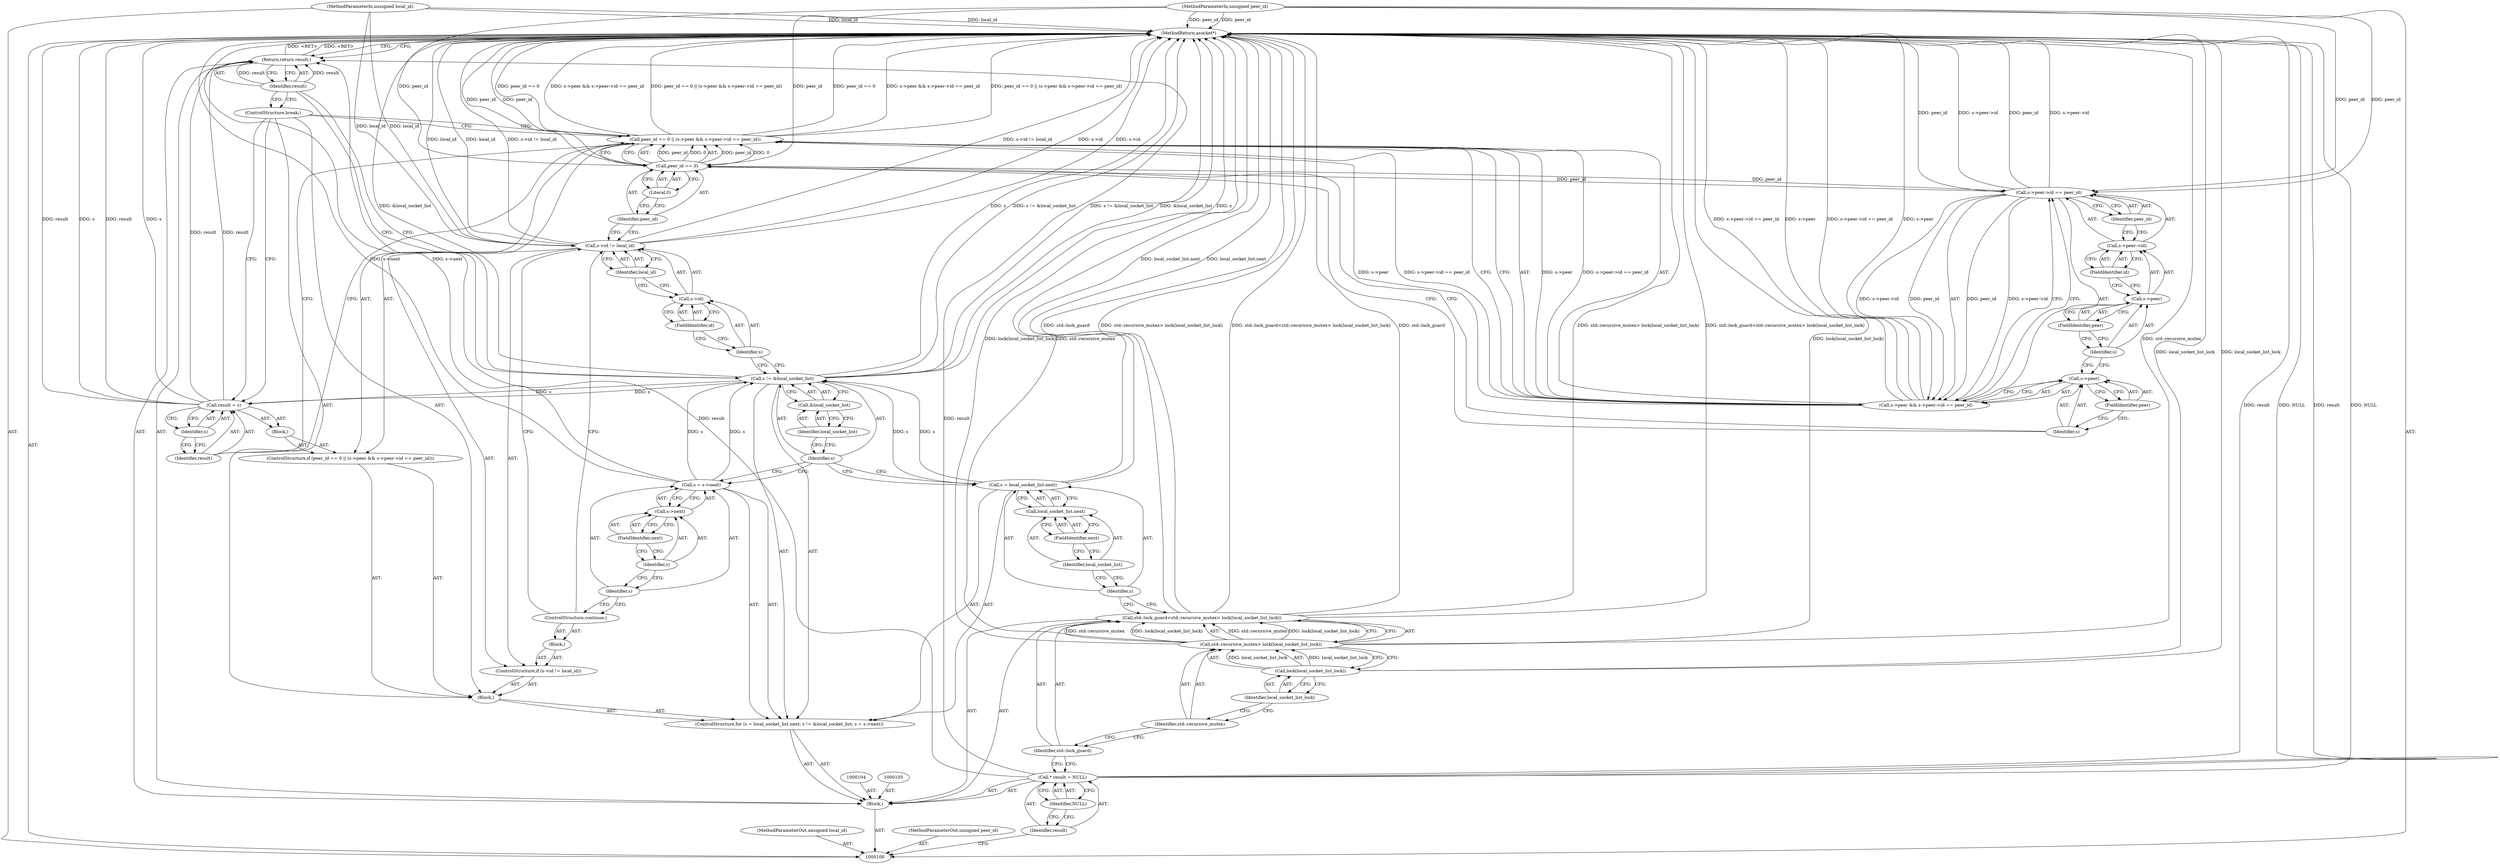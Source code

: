 digraph "0_Android_268068f25673242d1d5130d96202d3288c91b700_0" {
"1000162" [label="(MethodReturn,asocket*)"];
"1000101" [label="(MethodParameterIn,unsigned local_id)"];
"1000223" [label="(MethodParameterOut,unsigned local_id)"];
"1000102" [label="(MethodParameterIn,unsigned peer_id)"];
"1000224" [label="(MethodParameterOut,unsigned peer_id)"];
"1000103" [label="(Block,)"];
"1000139" [label="(ControlStructure,if (peer_id == 0 || (s->peer && s->peer->id == peer_id)))"];
"1000143" [label="(Literal,0)"];
"1000144" [label="(Call,s->peer && s->peer->id == peer_id)"];
"1000145" [label="(Call,s->peer)"];
"1000146" [label="(Identifier,s)"];
"1000147" [label="(FieldIdentifier,peer)"];
"1000148" [label="(Call,s->peer->id == peer_id)"];
"1000149" [label="(Call,s->peer->id)"];
"1000150" [label="(Call,s->peer)"];
"1000151" [label="(Identifier,s)"];
"1000152" [label="(FieldIdentifier,peer)"];
"1000153" [label="(FieldIdentifier,id)"];
"1000154" [label="(Identifier,peer_id)"];
"1000140" [label="(Call,peer_id == 0 || (s->peer && s->peer->id == peer_id))"];
"1000141" [label="(Call,peer_id == 0)"];
"1000142" [label="(Identifier,peer_id)"];
"1000155" [label="(Block,)"];
"1000156" [label="(Call,result = s)"];
"1000157" [label="(Identifier,result)"];
"1000158" [label="(Identifier,s)"];
"1000159" [label="(ControlStructure,break;)"];
"1000161" [label="(Identifier,result)"];
"1000160" [label="(Return,return result;)"];
"1000106" [label="(Call,* result = NULL)"];
"1000107" [label="(Identifier,result)"];
"1000108" [label="(Identifier,NULL)"];
"1000111" [label="(Call,std::recursive_mutex> lock(local_socket_list_lock))"];
"1000112" [label="(Identifier,std::recursive_mutex)"];
"1000109" [label="(Call,std::lock_guard<std::recursive_mutex> lock(local_socket_list_lock))"];
"1000110" [label="(Identifier,std::lock_guard)"];
"1000113" [label="(Call,lock(local_socket_list_lock))"];
"1000114" [label="(Identifier,local_socket_list_lock)"];
"1000116" [label="(Call,s = local_socket_list.next)"];
"1000117" [label="(Identifier,s)"];
"1000118" [label="(Call,local_socket_list.next)"];
"1000119" [label="(Identifier,local_socket_list)"];
"1000120" [label="(FieldIdentifier,next)"];
"1000121" [label="(Call,s != &local_socket_list)"];
"1000122" [label="(Identifier,s)"];
"1000123" [label="(Call,&local_socket_list)"];
"1000124" [label="(Identifier,local_socket_list)"];
"1000115" [label="(ControlStructure,for (s = local_socket_list.next; s != &local_socket_list; s = s->next))"];
"1000125" [label="(Call,s = s->next)"];
"1000126" [label="(Identifier,s)"];
"1000127" [label="(Call,s->next)"];
"1000128" [label="(Identifier,s)"];
"1000129" [label="(FieldIdentifier,next)"];
"1000130" [label="(Block,)"];
"1000132" [label="(Call,s->id != local_id)"];
"1000133" [label="(Call,s->id)"];
"1000134" [label="(Identifier,s)"];
"1000135" [label="(FieldIdentifier,id)"];
"1000136" [label="(Identifier,local_id)"];
"1000137" [label="(Block,)"];
"1000131" [label="(ControlStructure,if (s->id != local_id))"];
"1000138" [label="(ControlStructure,continue;)"];
"1000162" -> "1000100"  [label="AST: "];
"1000162" -> "1000160"  [label="CFG: "];
"1000141" -> "1000162"  [label="DDG: peer_id"];
"1000106" -> "1000162"  [label="DDG: NULL"];
"1000106" -> "1000162"  [label="DDG: result"];
"1000156" -> "1000162"  [label="DDG: result"];
"1000156" -> "1000162"  [label="DDG: s"];
"1000113" -> "1000162"  [label="DDG: local_socket_list_lock"];
"1000140" -> "1000162"  [label="DDG: peer_id == 0 || (s->peer && s->peer->id == peer_id)"];
"1000140" -> "1000162"  [label="DDG: peer_id == 0"];
"1000140" -> "1000162"  [label="DDG: s->peer && s->peer->id == peer_id"];
"1000121" -> "1000162"  [label="DDG: s != &local_socket_list"];
"1000121" -> "1000162"  [label="DDG: &local_socket_list"];
"1000121" -> "1000162"  [label="DDG: s"];
"1000125" -> "1000162"  [label="DDG: s->next"];
"1000116" -> "1000162"  [label="DDG: local_socket_list.next"];
"1000148" -> "1000162"  [label="DDG: peer_id"];
"1000148" -> "1000162"  [label="DDG: s->peer->id"];
"1000132" -> "1000162"  [label="DDG: s->id != local_id"];
"1000132" -> "1000162"  [label="DDG: s->id"];
"1000132" -> "1000162"  [label="DDG: local_id"];
"1000144" -> "1000162"  [label="DDG: s->peer->id == peer_id"];
"1000144" -> "1000162"  [label="DDG: s->peer"];
"1000102" -> "1000162"  [label="DDG: peer_id"];
"1000111" -> "1000162"  [label="DDG: std::recursive_mutex"];
"1000111" -> "1000162"  [label="DDG: lock(local_socket_list_lock)"];
"1000101" -> "1000162"  [label="DDG: local_id"];
"1000109" -> "1000162"  [label="DDG: std::lock_guard"];
"1000109" -> "1000162"  [label="DDG: std::recursive_mutex> lock(local_socket_list_lock)"];
"1000109" -> "1000162"  [label="DDG: std::lock_guard<std::recursive_mutex> lock(local_socket_list_lock)"];
"1000160" -> "1000162"  [label="DDG: <RET>"];
"1000101" -> "1000100"  [label="AST: "];
"1000101" -> "1000162"  [label="DDG: local_id"];
"1000101" -> "1000132"  [label="DDG: local_id"];
"1000223" -> "1000100"  [label="AST: "];
"1000102" -> "1000100"  [label="AST: "];
"1000102" -> "1000162"  [label="DDG: peer_id"];
"1000102" -> "1000141"  [label="DDG: peer_id"];
"1000102" -> "1000148"  [label="DDG: peer_id"];
"1000224" -> "1000100"  [label="AST: "];
"1000103" -> "1000100"  [label="AST: "];
"1000104" -> "1000103"  [label="AST: "];
"1000105" -> "1000103"  [label="AST: "];
"1000106" -> "1000103"  [label="AST: "];
"1000109" -> "1000103"  [label="AST: "];
"1000115" -> "1000103"  [label="AST: "];
"1000160" -> "1000103"  [label="AST: "];
"1000139" -> "1000130"  [label="AST: "];
"1000140" -> "1000139"  [label="AST: "];
"1000155" -> "1000139"  [label="AST: "];
"1000143" -> "1000141"  [label="AST: "];
"1000143" -> "1000142"  [label="CFG: "];
"1000141" -> "1000143"  [label="CFG: "];
"1000144" -> "1000140"  [label="AST: "];
"1000144" -> "1000145"  [label="CFG: "];
"1000144" -> "1000148"  [label="CFG: "];
"1000145" -> "1000144"  [label="AST: "];
"1000148" -> "1000144"  [label="AST: "];
"1000140" -> "1000144"  [label="CFG: "];
"1000144" -> "1000162"  [label="DDG: s->peer->id == peer_id"];
"1000144" -> "1000162"  [label="DDG: s->peer"];
"1000144" -> "1000140"  [label="DDG: s->peer"];
"1000144" -> "1000140"  [label="DDG: s->peer->id == peer_id"];
"1000148" -> "1000144"  [label="DDG: s->peer->id"];
"1000148" -> "1000144"  [label="DDG: peer_id"];
"1000145" -> "1000144"  [label="AST: "];
"1000145" -> "1000147"  [label="CFG: "];
"1000146" -> "1000145"  [label="AST: "];
"1000147" -> "1000145"  [label="AST: "];
"1000151" -> "1000145"  [label="CFG: "];
"1000144" -> "1000145"  [label="CFG: "];
"1000146" -> "1000145"  [label="AST: "];
"1000146" -> "1000141"  [label="CFG: "];
"1000147" -> "1000146"  [label="CFG: "];
"1000147" -> "1000145"  [label="AST: "];
"1000147" -> "1000146"  [label="CFG: "];
"1000145" -> "1000147"  [label="CFG: "];
"1000148" -> "1000144"  [label="AST: "];
"1000148" -> "1000154"  [label="CFG: "];
"1000149" -> "1000148"  [label="AST: "];
"1000154" -> "1000148"  [label="AST: "];
"1000144" -> "1000148"  [label="CFG: "];
"1000148" -> "1000162"  [label="DDG: peer_id"];
"1000148" -> "1000162"  [label="DDG: s->peer->id"];
"1000148" -> "1000144"  [label="DDG: s->peer->id"];
"1000148" -> "1000144"  [label="DDG: peer_id"];
"1000141" -> "1000148"  [label="DDG: peer_id"];
"1000102" -> "1000148"  [label="DDG: peer_id"];
"1000149" -> "1000148"  [label="AST: "];
"1000149" -> "1000153"  [label="CFG: "];
"1000150" -> "1000149"  [label="AST: "];
"1000153" -> "1000149"  [label="AST: "];
"1000154" -> "1000149"  [label="CFG: "];
"1000150" -> "1000149"  [label="AST: "];
"1000150" -> "1000152"  [label="CFG: "];
"1000151" -> "1000150"  [label="AST: "];
"1000152" -> "1000150"  [label="AST: "];
"1000153" -> "1000150"  [label="CFG: "];
"1000151" -> "1000150"  [label="AST: "];
"1000151" -> "1000145"  [label="CFG: "];
"1000152" -> "1000151"  [label="CFG: "];
"1000152" -> "1000150"  [label="AST: "];
"1000152" -> "1000151"  [label="CFG: "];
"1000150" -> "1000152"  [label="CFG: "];
"1000153" -> "1000149"  [label="AST: "];
"1000153" -> "1000150"  [label="CFG: "];
"1000149" -> "1000153"  [label="CFG: "];
"1000154" -> "1000148"  [label="AST: "];
"1000154" -> "1000149"  [label="CFG: "];
"1000148" -> "1000154"  [label="CFG: "];
"1000140" -> "1000139"  [label="AST: "];
"1000140" -> "1000141"  [label="CFG: "];
"1000140" -> "1000144"  [label="CFG: "];
"1000141" -> "1000140"  [label="AST: "];
"1000144" -> "1000140"  [label="AST: "];
"1000157" -> "1000140"  [label="CFG: "];
"1000159" -> "1000140"  [label="CFG: "];
"1000140" -> "1000162"  [label="DDG: peer_id == 0 || (s->peer && s->peer->id == peer_id)"];
"1000140" -> "1000162"  [label="DDG: peer_id == 0"];
"1000140" -> "1000162"  [label="DDG: s->peer && s->peer->id == peer_id"];
"1000141" -> "1000140"  [label="DDG: peer_id"];
"1000141" -> "1000140"  [label="DDG: 0"];
"1000144" -> "1000140"  [label="DDG: s->peer"];
"1000144" -> "1000140"  [label="DDG: s->peer->id == peer_id"];
"1000141" -> "1000140"  [label="AST: "];
"1000141" -> "1000143"  [label="CFG: "];
"1000142" -> "1000141"  [label="AST: "];
"1000143" -> "1000141"  [label="AST: "];
"1000146" -> "1000141"  [label="CFG: "];
"1000140" -> "1000141"  [label="CFG: "];
"1000141" -> "1000162"  [label="DDG: peer_id"];
"1000141" -> "1000140"  [label="DDG: peer_id"];
"1000141" -> "1000140"  [label="DDG: 0"];
"1000102" -> "1000141"  [label="DDG: peer_id"];
"1000141" -> "1000148"  [label="DDG: peer_id"];
"1000142" -> "1000141"  [label="AST: "];
"1000142" -> "1000132"  [label="CFG: "];
"1000143" -> "1000142"  [label="CFG: "];
"1000155" -> "1000139"  [label="AST: "];
"1000156" -> "1000155"  [label="AST: "];
"1000156" -> "1000155"  [label="AST: "];
"1000156" -> "1000158"  [label="CFG: "];
"1000157" -> "1000156"  [label="AST: "];
"1000158" -> "1000156"  [label="AST: "];
"1000159" -> "1000156"  [label="CFG: "];
"1000156" -> "1000162"  [label="DDG: result"];
"1000156" -> "1000162"  [label="DDG: s"];
"1000121" -> "1000156"  [label="DDG: s"];
"1000156" -> "1000160"  [label="DDG: result"];
"1000157" -> "1000156"  [label="AST: "];
"1000157" -> "1000140"  [label="CFG: "];
"1000158" -> "1000157"  [label="CFG: "];
"1000158" -> "1000156"  [label="AST: "];
"1000158" -> "1000157"  [label="CFG: "];
"1000156" -> "1000158"  [label="CFG: "];
"1000159" -> "1000130"  [label="AST: "];
"1000159" -> "1000156"  [label="CFG: "];
"1000159" -> "1000140"  [label="CFG: "];
"1000161" -> "1000159"  [label="CFG: "];
"1000161" -> "1000160"  [label="AST: "];
"1000161" -> "1000121"  [label="CFG: "];
"1000161" -> "1000159"  [label="CFG: "];
"1000160" -> "1000161"  [label="CFG: "];
"1000161" -> "1000160"  [label="DDG: result"];
"1000160" -> "1000103"  [label="AST: "];
"1000160" -> "1000161"  [label="CFG: "];
"1000161" -> "1000160"  [label="AST: "];
"1000162" -> "1000160"  [label="CFG: "];
"1000160" -> "1000162"  [label="DDG: <RET>"];
"1000161" -> "1000160"  [label="DDG: result"];
"1000106" -> "1000160"  [label="DDG: result"];
"1000156" -> "1000160"  [label="DDG: result"];
"1000106" -> "1000103"  [label="AST: "];
"1000106" -> "1000108"  [label="CFG: "];
"1000107" -> "1000106"  [label="AST: "];
"1000108" -> "1000106"  [label="AST: "];
"1000110" -> "1000106"  [label="CFG: "];
"1000106" -> "1000162"  [label="DDG: NULL"];
"1000106" -> "1000162"  [label="DDG: result"];
"1000106" -> "1000160"  [label="DDG: result"];
"1000107" -> "1000106"  [label="AST: "];
"1000107" -> "1000100"  [label="CFG: "];
"1000108" -> "1000107"  [label="CFG: "];
"1000108" -> "1000106"  [label="AST: "];
"1000108" -> "1000107"  [label="CFG: "];
"1000106" -> "1000108"  [label="CFG: "];
"1000111" -> "1000109"  [label="AST: "];
"1000111" -> "1000113"  [label="CFG: "];
"1000112" -> "1000111"  [label="AST: "];
"1000113" -> "1000111"  [label="AST: "];
"1000109" -> "1000111"  [label="CFG: "];
"1000111" -> "1000162"  [label="DDG: std::recursive_mutex"];
"1000111" -> "1000162"  [label="DDG: lock(local_socket_list_lock)"];
"1000111" -> "1000109"  [label="DDG: std::recursive_mutex"];
"1000111" -> "1000109"  [label="DDG: lock(local_socket_list_lock)"];
"1000113" -> "1000111"  [label="DDG: local_socket_list_lock"];
"1000112" -> "1000111"  [label="AST: "];
"1000112" -> "1000110"  [label="CFG: "];
"1000114" -> "1000112"  [label="CFG: "];
"1000109" -> "1000103"  [label="AST: "];
"1000109" -> "1000111"  [label="CFG: "];
"1000110" -> "1000109"  [label="AST: "];
"1000111" -> "1000109"  [label="AST: "];
"1000117" -> "1000109"  [label="CFG: "];
"1000109" -> "1000162"  [label="DDG: std::lock_guard"];
"1000109" -> "1000162"  [label="DDG: std::recursive_mutex> lock(local_socket_list_lock)"];
"1000109" -> "1000162"  [label="DDG: std::lock_guard<std::recursive_mutex> lock(local_socket_list_lock)"];
"1000111" -> "1000109"  [label="DDG: std::recursive_mutex"];
"1000111" -> "1000109"  [label="DDG: lock(local_socket_list_lock)"];
"1000110" -> "1000109"  [label="AST: "];
"1000110" -> "1000106"  [label="CFG: "];
"1000112" -> "1000110"  [label="CFG: "];
"1000113" -> "1000111"  [label="AST: "];
"1000113" -> "1000114"  [label="CFG: "];
"1000114" -> "1000113"  [label="AST: "];
"1000111" -> "1000113"  [label="CFG: "];
"1000113" -> "1000162"  [label="DDG: local_socket_list_lock"];
"1000113" -> "1000111"  [label="DDG: local_socket_list_lock"];
"1000114" -> "1000113"  [label="AST: "];
"1000114" -> "1000112"  [label="CFG: "];
"1000113" -> "1000114"  [label="CFG: "];
"1000116" -> "1000115"  [label="AST: "];
"1000116" -> "1000118"  [label="CFG: "];
"1000117" -> "1000116"  [label="AST: "];
"1000118" -> "1000116"  [label="AST: "];
"1000122" -> "1000116"  [label="CFG: "];
"1000116" -> "1000162"  [label="DDG: local_socket_list.next"];
"1000116" -> "1000121"  [label="DDG: s"];
"1000117" -> "1000116"  [label="AST: "];
"1000117" -> "1000109"  [label="CFG: "];
"1000119" -> "1000117"  [label="CFG: "];
"1000118" -> "1000116"  [label="AST: "];
"1000118" -> "1000120"  [label="CFG: "];
"1000119" -> "1000118"  [label="AST: "];
"1000120" -> "1000118"  [label="AST: "];
"1000116" -> "1000118"  [label="CFG: "];
"1000119" -> "1000118"  [label="AST: "];
"1000119" -> "1000117"  [label="CFG: "];
"1000120" -> "1000119"  [label="CFG: "];
"1000120" -> "1000118"  [label="AST: "];
"1000120" -> "1000119"  [label="CFG: "];
"1000118" -> "1000120"  [label="CFG: "];
"1000121" -> "1000115"  [label="AST: "];
"1000121" -> "1000123"  [label="CFG: "];
"1000122" -> "1000121"  [label="AST: "];
"1000123" -> "1000121"  [label="AST: "];
"1000134" -> "1000121"  [label="CFG: "];
"1000161" -> "1000121"  [label="CFG: "];
"1000121" -> "1000162"  [label="DDG: s != &local_socket_list"];
"1000121" -> "1000162"  [label="DDG: &local_socket_list"];
"1000121" -> "1000162"  [label="DDG: s"];
"1000116" -> "1000121"  [label="DDG: s"];
"1000125" -> "1000121"  [label="DDG: s"];
"1000121" -> "1000156"  [label="DDG: s"];
"1000122" -> "1000121"  [label="AST: "];
"1000122" -> "1000116"  [label="CFG: "];
"1000122" -> "1000125"  [label="CFG: "];
"1000124" -> "1000122"  [label="CFG: "];
"1000123" -> "1000121"  [label="AST: "];
"1000123" -> "1000124"  [label="CFG: "];
"1000124" -> "1000123"  [label="AST: "];
"1000121" -> "1000123"  [label="CFG: "];
"1000124" -> "1000123"  [label="AST: "];
"1000124" -> "1000122"  [label="CFG: "];
"1000123" -> "1000124"  [label="CFG: "];
"1000115" -> "1000103"  [label="AST: "];
"1000116" -> "1000115"  [label="AST: "];
"1000121" -> "1000115"  [label="AST: "];
"1000125" -> "1000115"  [label="AST: "];
"1000130" -> "1000115"  [label="AST: "];
"1000125" -> "1000115"  [label="AST: "];
"1000125" -> "1000127"  [label="CFG: "];
"1000126" -> "1000125"  [label="AST: "];
"1000127" -> "1000125"  [label="AST: "];
"1000122" -> "1000125"  [label="CFG: "];
"1000125" -> "1000162"  [label="DDG: s->next"];
"1000125" -> "1000121"  [label="DDG: s"];
"1000126" -> "1000125"  [label="AST: "];
"1000126" -> "1000138"  [label="CFG: "];
"1000128" -> "1000126"  [label="CFG: "];
"1000127" -> "1000125"  [label="AST: "];
"1000127" -> "1000129"  [label="CFG: "];
"1000128" -> "1000127"  [label="AST: "];
"1000129" -> "1000127"  [label="AST: "];
"1000125" -> "1000127"  [label="CFG: "];
"1000128" -> "1000127"  [label="AST: "];
"1000128" -> "1000126"  [label="CFG: "];
"1000129" -> "1000128"  [label="CFG: "];
"1000129" -> "1000127"  [label="AST: "];
"1000129" -> "1000128"  [label="CFG: "];
"1000127" -> "1000129"  [label="CFG: "];
"1000130" -> "1000115"  [label="AST: "];
"1000131" -> "1000130"  [label="AST: "];
"1000139" -> "1000130"  [label="AST: "];
"1000159" -> "1000130"  [label="AST: "];
"1000132" -> "1000131"  [label="AST: "];
"1000132" -> "1000136"  [label="CFG: "];
"1000133" -> "1000132"  [label="AST: "];
"1000136" -> "1000132"  [label="AST: "];
"1000138" -> "1000132"  [label="CFG: "];
"1000142" -> "1000132"  [label="CFG: "];
"1000132" -> "1000162"  [label="DDG: s->id != local_id"];
"1000132" -> "1000162"  [label="DDG: s->id"];
"1000132" -> "1000162"  [label="DDG: local_id"];
"1000101" -> "1000132"  [label="DDG: local_id"];
"1000133" -> "1000132"  [label="AST: "];
"1000133" -> "1000135"  [label="CFG: "];
"1000134" -> "1000133"  [label="AST: "];
"1000135" -> "1000133"  [label="AST: "];
"1000136" -> "1000133"  [label="CFG: "];
"1000134" -> "1000133"  [label="AST: "];
"1000134" -> "1000121"  [label="CFG: "];
"1000135" -> "1000134"  [label="CFG: "];
"1000135" -> "1000133"  [label="AST: "];
"1000135" -> "1000134"  [label="CFG: "];
"1000133" -> "1000135"  [label="CFG: "];
"1000136" -> "1000132"  [label="AST: "];
"1000136" -> "1000133"  [label="CFG: "];
"1000132" -> "1000136"  [label="CFG: "];
"1000137" -> "1000131"  [label="AST: "];
"1000138" -> "1000137"  [label="AST: "];
"1000131" -> "1000130"  [label="AST: "];
"1000132" -> "1000131"  [label="AST: "];
"1000137" -> "1000131"  [label="AST: "];
"1000138" -> "1000137"  [label="AST: "];
"1000138" -> "1000132"  [label="CFG: "];
"1000126" -> "1000138"  [label="CFG: "];
}
